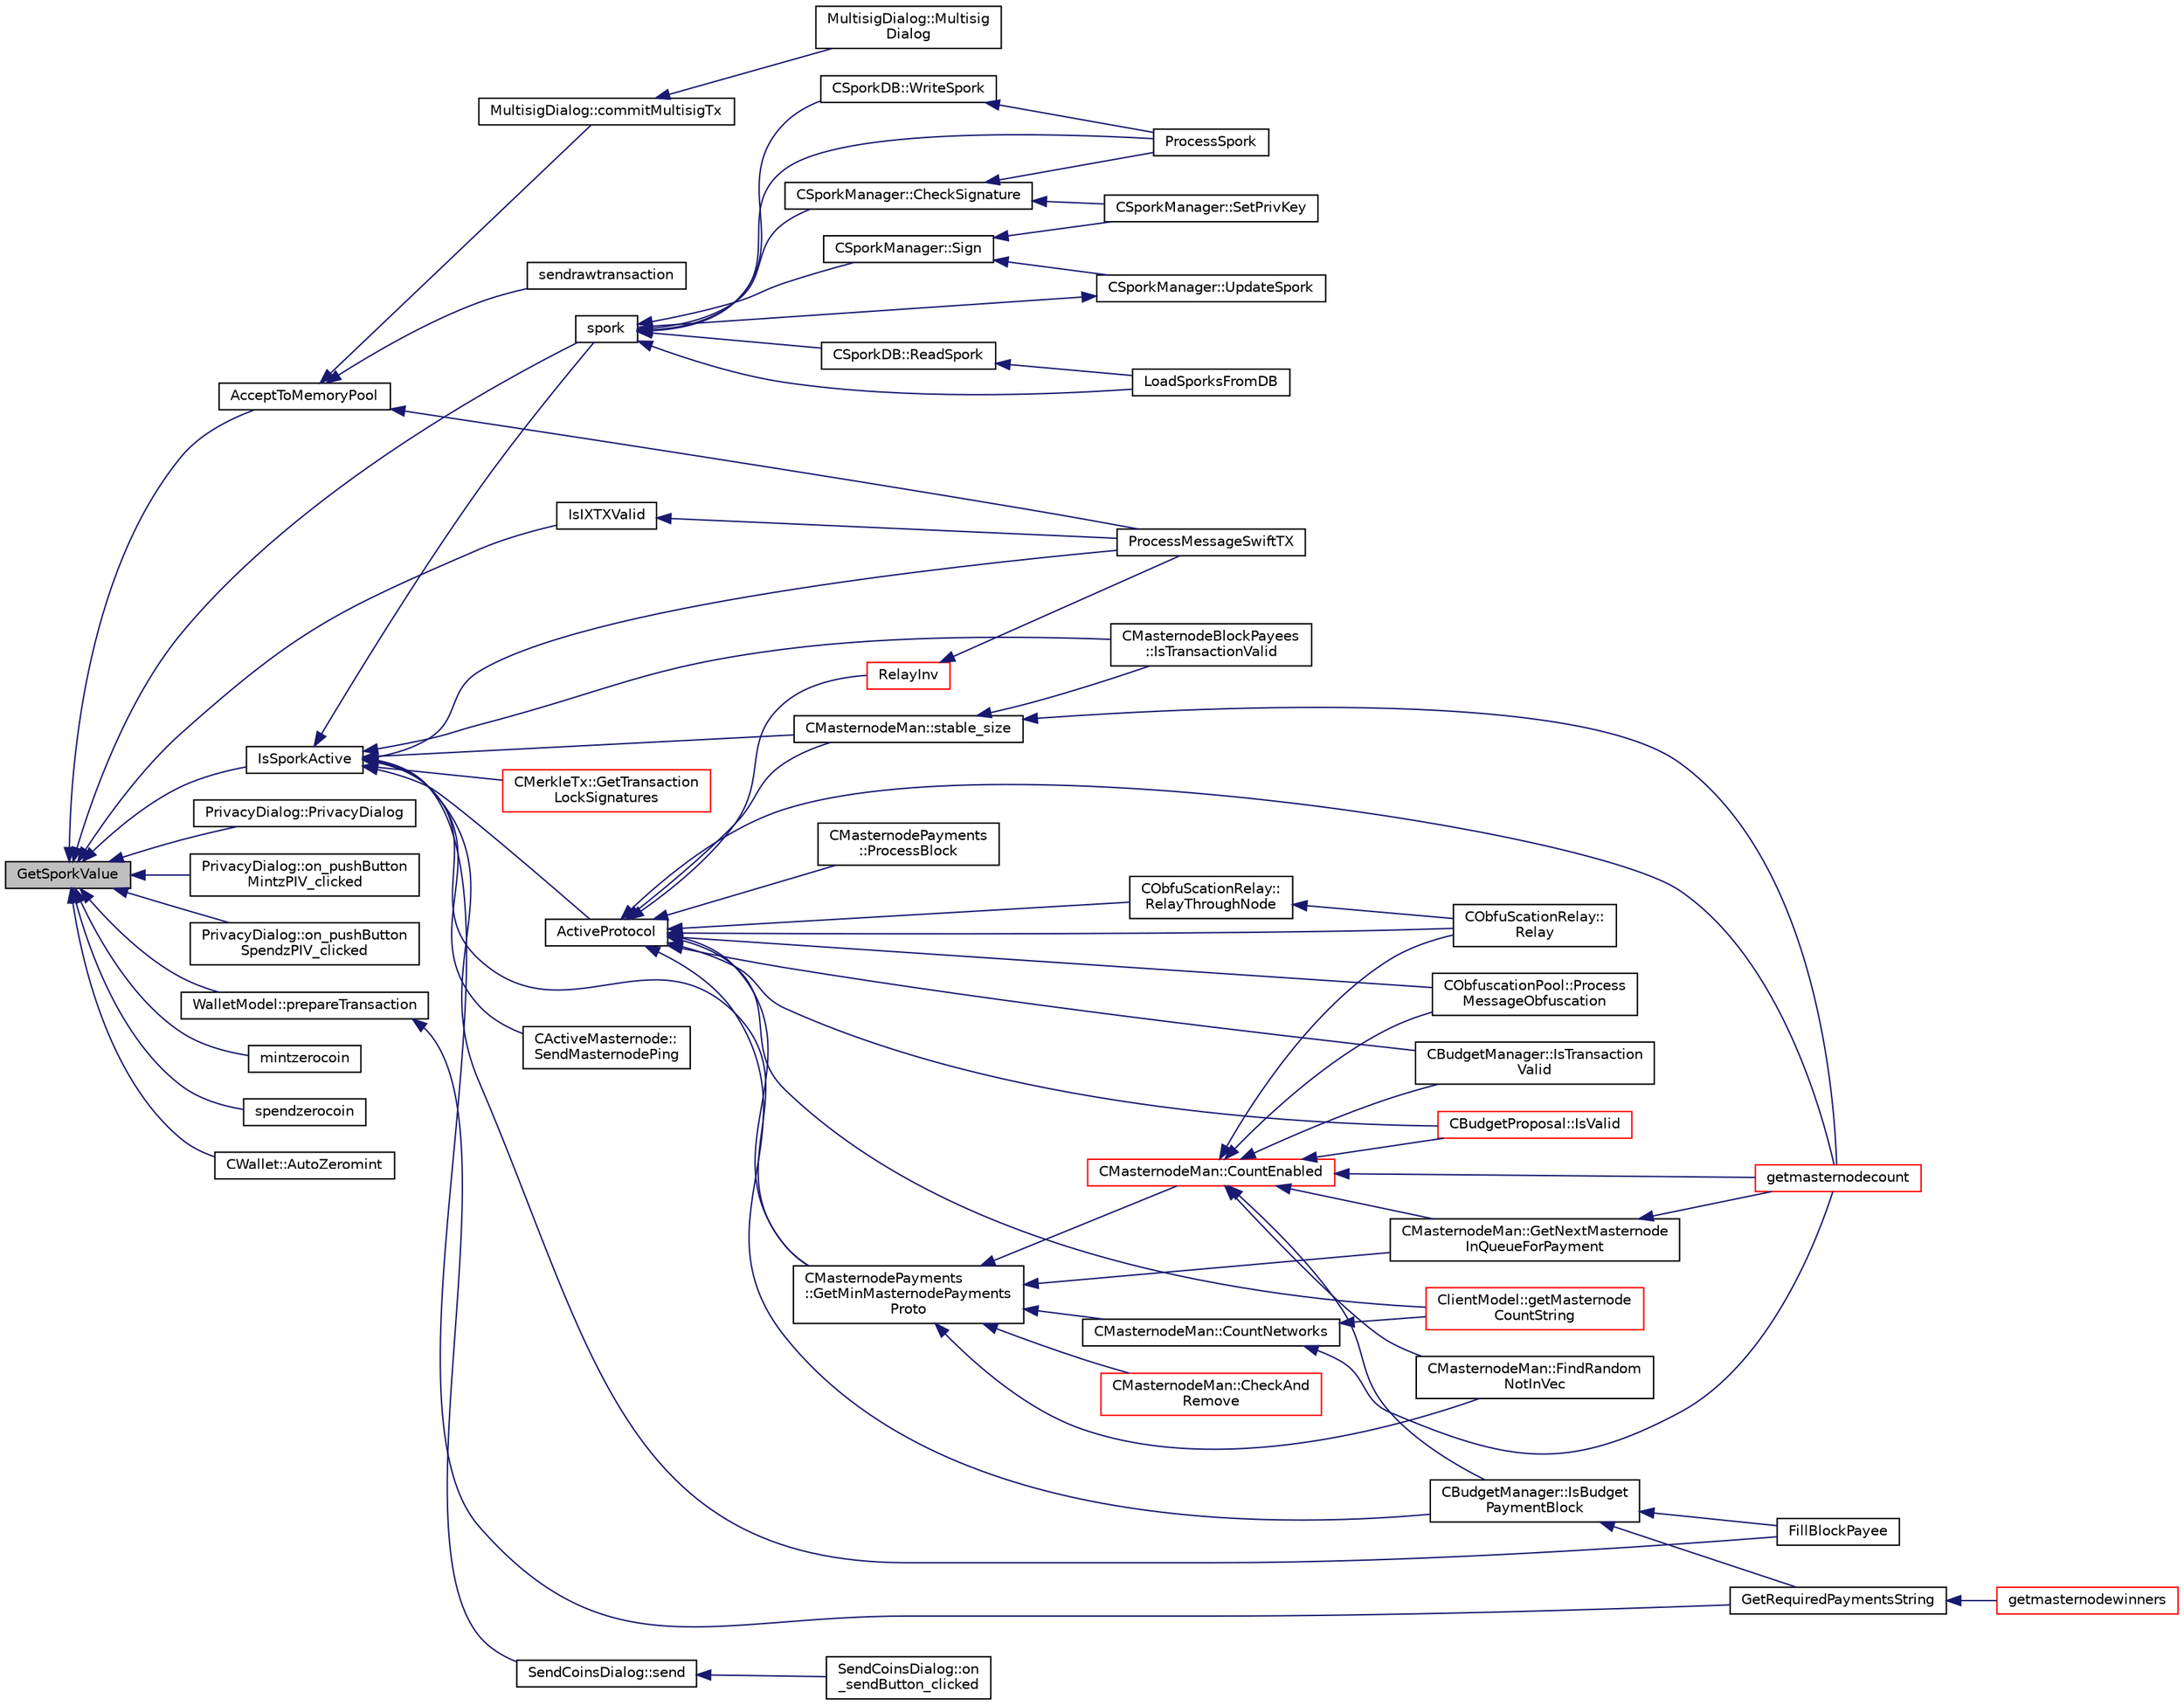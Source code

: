 digraph "GetSporkValue"
{
  edge [fontname="Helvetica",fontsize="10",labelfontname="Helvetica",labelfontsize="10"];
  node [fontname="Helvetica",fontsize="10",shape=record];
  rankdir="LR";
  Node1 [label="GetSporkValue",height=0.2,width=0.4,color="black", fillcolor="grey75", style="filled", fontcolor="black"];
  Node1 -> Node2 [dir="back",color="midnightblue",fontsize="10",style="solid",fontname="Helvetica"];
  Node2 [label="AcceptToMemoryPool",height=0.2,width=0.4,color="black", fillcolor="white", style="filled",URL="$main_8h.html#ac15fbe47fe9342a0049ca2aa1a1a5905",tooltip="(try to) add transaction to memory pool "];
  Node2 -> Node3 [dir="back",color="midnightblue",fontsize="10",style="solid",fontname="Helvetica"];
  Node3 [label="MultisigDialog::commitMultisigTx",height=0.2,width=0.4,color="black", fillcolor="white", style="filled",URL="$class_multisig_dialog.html#a4b8f46adc64493a801bffb464b7c09ea"];
  Node3 -> Node4 [dir="back",color="midnightblue",fontsize="10",style="solid",fontname="Helvetica"];
  Node4 [label="MultisigDialog::Multisig\lDialog",height=0.2,width=0.4,color="black", fillcolor="white", style="filled",URL="$class_multisig_dialog.html#af8ff2a9f6dc05a9468d955cb428c6474"];
  Node2 -> Node5 [dir="back",color="midnightblue",fontsize="10",style="solid",fontname="Helvetica"];
  Node5 [label="sendrawtransaction",height=0.2,width=0.4,color="black", fillcolor="white", style="filled",URL="$rpcrawtransaction_8cpp.html#ad5aad44f890060f42efb49acf349511e"];
  Node2 -> Node6 [dir="back",color="midnightblue",fontsize="10",style="solid",fontname="Helvetica"];
  Node6 [label="ProcessMessageSwiftTX",height=0.2,width=0.4,color="black", fillcolor="white", style="filled",URL="$swifttx_8h.html#a155e5c12fe35b2b4129c46ba9b66b06f"];
  Node1 -> Node7 [dir="back",color="midnightblue",fontsize="10",style="solid",fontname="Helvetica"];
  Node7 [label="PrivacyDialog::PrivacyDialog",height=0.2,width=0.4,color="black", fillcolor="white", style="filled",URL="$class_privacy_dialog.html#ab7308b7ed5782dfa26fb1f216385207c"];
  Node1 -> Node8 [dir="back",color="midnightblue",fontsize="10",style="solid",fontname="Helvetica"];
  Node8 [label="PrivacyDialog::on_pushButton\lMintzPIV_clicked",height=0.2,width=0.4,color="black", fillcolor="white", style="filled",URL="$class_privacy_dialog.html#a63fdbe413a827feb91e6c2f4bdaf4282"];
  Node1 -> Node9 [dir="back",color="midnightblue",fontsize="10",style="solid",fontname="Helvetica"];
  Node9 [label="PrivacyDialog::on_pushButton\lSpendzPIV_clicked",height=0.2,width=0.4,color="black", fillcolor="white", style="filled",URL="$class_privacy_dialog.html#a7b95ee43dfe2453d43df01a7fae3cc55"];
  Node1 -> Node10 [dir="back",color="midnightblue",fontsize="10",style="solid",fontname="Helvetica"];
  Node10 [label="WalletModel::prepareTransaction",height=0.2,width=0.4,color="black", fillcolor="white", style="filled",URL="$class_wallet_model.html#a8abc851901c7c7343ebfb5a8e5fc0154"];
  Node10 -> Node11 [dir="back",color="midnightblue",fontsize="10",style="solid",fontname="Helvetica"];
  Node11 [label="SendCoinsDialog::send",height=0.2,width=0.4,color="black", fillcolor="white", style="filled",URL="$class_send_coins_dialog.html#afd8d436a16ea7dba1276e8fdfdc8b2d3"];
  Node11 -> Node12 [dir="back",color="midnightblue",fontsize="10",style="solid",fontname="Helvetica"];
  Node12 [label="SendCoinsDialog::on\l_sendButton_clicked",height=0.2,width=0.4,color="black", fillcolor="white", style="filled",URL="$class_send_coins_dialog.html#a2cab7cf9ea5040b9e2189297f7d3c764"];
  Node1 -> Node13 [dir="back",color="midnightblue",fontsize="10",style="solid",fontname="Helvetica"];
  Node13 [label="spork",height=0.2,width=0.4,color="black", fillcolor="white", style="filled",URL="$rpcmisc_8cpp.html#a8dcc7f3e5749bbd1dad163b85d0abdcb"];
  Node13 -> Node14 [dir="back",color="midnightblue",fontsize="10",style="solid",fontname="Helvetica"];
  Node14 [label="LoadSporksFromDB",height=0.2,width=0.4,color="black", fillcolor="white", style="filled",URL="$spork_8h.html#a8ca9266accb6cf34f86a4f9244f22e79"];
  Node13 -> Node15 [dir="back",color="midnightblue",fontsize="10",style="solid",fontname="Helvetica"];
  Node15 [label="ProcessSpork",height=0.2,width=0.4,color="black", fillcolor="white", style="filled",URL="$spork_8h.html#a3f9c24c1f4c012152fb4422ca981610a"];
  Node13 -> Node16 [dir="back",color="midnightblue",fontsize="10",style="solid",fontname="Helvetica"];
  Node16 [label="CSporkManager::CheckSignature",height=0.2,width=0.4,color="black", fillcolor="white", style="filled",URL="$class_c_spork_manager.html#a697d8c0ce5c422ea125eee96687aa7b3"];
  Node16 -> Node15 [dir="back",color="midnightblue",fontsize="10",style="solid",fontname="Helvetica"];
  Node16 -> Node17 [dir="back",color="midnightblue",fontsize="10",style="solid",fontname="Helvetica"];
  Node17 [label="CSporkManager::SetPrivKey",height=0.2,width=0.4,color="black", fillcolor="white", style="filled",URL="$class_c_spork_manager.html#a599d088218de9d242e4dc5cb17dd310b"];
  Node13 -> Node18 [dir="back",color="midnightblue",fontsize="10",style="solid",fontname="Helvetica"];
  Node18 [label="CSporkManager::Sign",height=0.2,width=0.4,color="black", fillcolor="white", style="filled",URL="$class_c_spork_manager.html#adf1b5d40f378c4bd3a5ea31905b11f30"];
  Node18 -> Node19 [dir="back",color="midnightblue",fontsize="10",style="solid",fontname="Helvetica"];
  Node19 [label="CSporkManager::UpdateSpork",height=0.2,width=0.4,color="black", fillcolor="white", style="filled",URL="$class_c_spork_manager.html#afb7e15fe29bd548939657a20ca5feafb"];
  Node19 -> Node13 [dir="back",color="midnightblue",fontsize="10",style="solid",fontname="Helvetica"];
  Node18 -> Node17 [dir="back",color="midnightblue",fontsize="10",style="solid",fontname="Helvetica"];
  Node13 -> Node20 [dir="back",color="midnightblue",fontsize="10",style="solid",fontname="Helvetica"];
  Node20 [label="CSporkDB::WriteSpork",height=0.2,width=0.4,color="black", fillcolor="white", style="filled",URL="$class_c_spork_d_b.html#a642de787a3b991b3ce7d33125ca19828"];
  Node20 -> Node15 [dir="back",color="midnightblue",fontsize="10",style="solid",fontname="Helvetica"];
  Node13 -> Node21 [dir="back",color="midnightblue",fontsize="10",style="solid",fontname="Helvetica"];
  Node21 [label="CSporkDB::ReadSpork",height=0.2,width=0.4,color="black", fillcolor="white", style="filled",URL="$class_c_spork_d_b.html#a346e545c337070e9f7827c4eb1abcdb1"];
  Node21 -> Node14 [dir="back",color="midnightblue",fontsize="10",style="solid",fontname="Helvetica"];
  Node1 -> Node22 [dir="back",color="midnightblue",fontsize="10",style="solid",fontname="Helvetica"];
  Node22 [label="mintzerocoin",height=0.2,width=0.4,color="black", fillcolor="white", style="filled",URL="$rpcwallet_8cpp.html#a00a18945e8d1a308cdf5ac8dc663354f"];
  Node1 -> Node23 [dir="back",color="midnightblue",fontsize="10",style="solid",fontname="Helvetica"];
  Node23 [label="spendzerocoin",height=0.2,width=0.4,color="black", fillcolor="white", style="filled",URL="$rpcwallet_8cpp.html#adea64c692ec279a1a3a2c9143f264955"];
  Node1 -> Node24 [dir="back",color="midnightblue",fontsize="10",style="solid",fontname="Helvetica"];
  Node24 [label="IsSporkActive",height=0.2,width=0.4,color="black", fillcolor="white", style="filled",URL="$spork_8h.html#a3305663176e21e81c80dc951a7f8ea5e"];
  Node24 -> Node25 [dir="back",color="midnightblue",fontsize="10",style="solid",fontname="Helvetica"];
  Node25 [label="CActiveMasternode::\lSendMasternodePing",height=0.2,width=0.4,color="black", fillcolor="white", style="filled",URL="$class_c_active_masternode.html#ae30a82106f2c0b6875344e39e49393c2",tooltip="Ping Masternode. "];
  Node24 -> Node26 [dir="back",color="midnightblue",fontsize="10",style="solid",fontname="Helvetica"];
  Node26 [label="ActiveProtocol",height=0.2,width=0.4,color="black", fillcolor="white", style="filled",URL="$main_8h.html#a138f84e8c8976fe85712b695c32ee3c7",tooltip="See whether the protocol update is enforced for connected nodes. "];
  Node26 -> Node27 [dir="back",color="midnightblue",fontsize="10",style="solid",fontname="Helvetica"];
  Node27 [label="CBudgetManager::IsBudget\lPaymentBlock",height=0.2,width=0.4,color="black", fillcolor="white", style="filled",URL="$class_c_budget_manager.html#a1011c9399df614e09f77d87ebe4f7bca"];
  Node27 -> Node28 [dir="back",color="midnightblue",fontsize="10",style="solid",fontname="Helvetica"];
  Node28 [label="FillBlockPayee",height=0.2,width=0.4,color="black", fillcolor="white", style="filled",URL="$masternode-payments_8h.html#a2bd3aae33d7ebbea97792d1f1abfff03"];
  Node27 -> Node29 [dir="back",color="midnightblue",fontsize="10",style="solid",fontname="Helvetica"];
  Node29 [label="GetRequiredPaymentsString",height=0.2,width=0.4,color="black", fillcolor="white", style="filled",URL="$masternode-payments_8h.html#a7828ab0b9a1302db35b658f727b260e1"];
  Node29 -> Node30 [dir="back",color="midnightblue",fontsize="10",style="solid",fontname="Helvetica"];
  Node30 [label="getmasternodewinners",height=0.2,width=0.4,color="red", fillcolor="white", style="filled",URL="$rpcmasternode_8cpp.html#a35582999650d0aa49b5d99299ea6770f"];
  Node26 -> Node32 [dir="back",color="midnightblue",fontsize="10",style="solid",fontname="Helvetica"];
  Node32 [label="CBudgetManager::IsTransaction\lValid",height=0.2,width=0.4,color="black", fillcolor="white", style="filled",URL="$class_c_budget_manager.html#a1ad65c9d6a743371c0033abf623a291f"];
  Node26 -> Node33 [dir="back",color="midnightblue",fontsize="10",style="solid",fontname="Helvetica"];
  Node33 [label="CBudgetProposal::IsValid",height=0.2,width=0.4,color="red", fillcolor="white", style="filled",URL="$class_c_budget_proposal.html#afaa5e910085e8f0aea26aad6fa99ed2b"];
  Node26 -> Node41 [dir="back",color="midnightblue",fontsize="10",style="solid",fontname="Helvetica"];
  Node41 [label="CMasternodePayments\l::GetMinMasternodePayments\lProto",height=0.2,width=0.4,color="black", fillcolor="white", style="filled",URL="$class_c_masternode_payments.html#adb98cc9f21cf8746c0b6ac3131b85dfb"];
  Node41 -> Node42 [dir="back",color="midnightblue",fontsize="10",style="solid",fontname="Helvetica"];
  Node42 [label="CMasternodeMan::CheckAnd\lRemove",height=0.2,width=0.4,color="red", fillcolor="white", style="filled",URL="$class_c_masternode_man.html#afe98a39ce1377f9e58ea410842187b0d",tooltip="Check all Masternodes and remove inactive. "];
  Node41 -> Node44 [dir="back",color="midnightblue",fontsize="10",style="solid",fontname="Helvetica"];
  Node44 [label="CMasternodeMan::CountEnabled",height=0.2,width=0.4,color="red", fillcolor="white", style="filled",URL="$class_c_masternode_man.html#ae495279a035d7d259375ae95cbde28f4"];
  Node44 -> Node27 [dir="back",color="midnightblue",fontsize="10",style="solid",fontname="Helvetica"];
  Node44 -> Node32 [dir="back",color="midnightblue",fontsize="10",style="solid",fontname="Helvetica"];
  Node44 -> Node33 [dir="back",color="midnightblue",fontsize="10",style="solid",fontname="Helvetica"];
  Node44 -> Node47 [dir="back",color="midnightblue",fontsize="10",style="solid",fontname="Helvetica"];
  Node47 [label="CMasternodeMan::GetNextMasternode\lInQueueForPayment",height=0.2,width=0.4,color="black", fillcolor="white", style="filled",URL="$class_c_masternode_man.html#af90f3376d7f264536207b08e2fc395d8",tooltip="Find an entry in the masternode list that is next to be paid. "];
  Node47 -> Node48 [dir="back",color="midnightblue",fontsize="10",style="solid",fontname="Helvetica"];
  Node48 [label="getmasternodecount",height=0.2,width=0.4,color="red", fillcolor="white", style="filled",URL="$rpcmasternode_8cpp.html#af5cafe7e6498c3c5629dfc95bbf8d6cd"];
  Node44 -> Node49 [dir="back",color="midnightblue",fontsize="10",style="solid",fontname="Helvetica"];
  Node49 [label="CMasternodeMan::FindRandom\lNotInVec",height=0.2,width=0.4,color="black", fillcolor="white", style="filled",URL="$class_c_masternode_man.html#abfe90ee0fb23e6ff54b7801f6ddf4155",tooltip="Find a random entry. "];
  Node44 -> Node50 [dir="back",color="midnightblue",fontsize="10",style="solid",fontname="Helvetica"];
  Node50 [label="CObfuScationRelay::\lRelay",height=0.2,width=0.4,color="black", fillcolor="white", style="filled",URL="$class_c_obfu_scation_relay.html#ae3bb081dc03a7c07be2a85ca2512f581"];
  Node44 -> Node51 [dir="back",color="midnightblue",fontsize="10",style="solid",fontname="Helvetica"];
  Node51 [label="CObfuscationPool::Process\lMessageObfuscation",height=0.2,width=0.4,color="black", fillcolor="white", style="filled",URL="$class_c_obfuscation_pool.html#a9018f786df376b190c391bbf774be9d6",tooltip="Process a Obfuscation message using the Obfuscation protocol. "];
  Node44 -> Node48 [dir="back",color="midnightblue",fontsize="10",style="solid",fontname="Helvetica"];
  Node41 -> Node52 [dir="back",color="midnightblue",fontsize="10",style="solid",fontname="Helvetica"];
  Node52 [label="CMasternodeMan::CountNetworks",height=0.2,width=0.4,color="black", fillcolor="white", style="filled",URL="$class_c_masternode_man.html#ad9c856855690a334742d7044c7166a2a"];
  Node52 -> Node53 [dir="back",color="midnightblue",fontsize="10",style="solid",fontname="Helvetica"];
  Node53 [label="ClientModel::getMasternode\lCountString",height=0.2,width=0.4,color="red", fillcolor="white", style="filled",URL="$class_client_model.html#ab8dae86e417c050723fee66420a333ed"];
  Node52 -> Node48 [dir="back",color="midnightblue",fontsize="10",style="solid",fontname="Helvetica"];
  Node41 -> Node47 [dir="back",color="midnightblue",fontsize="10",style="solid",fontname="Helvetica"];
  Node41 -> Node49 [dir="back",color="midnightblue",fontsize="10",style="solid",fontname="Helvetica"];
  Node26 -> Node61 [dir="back",color="midnightblue",fontsize="10",style="solid",fontname="Helvetica"];
  Node61 [label="CMasternodePayments\l::ProcessBlock",height=0.2,width=0.4,color="black", fillcolor="white", style="filled",URL="$class_c_masternode_payments.html#aa23dfbc148f10f601e9771bfcffea441"];
  Node26 -> Node62 [dir="back",color="midnightblue",fontsize="10",style="solid",fontname="Helvetica"];
  Node62 [label="CMasternodeMan::stable_size",height=0.2,width=0.4,color="black", fillcolor="white", style="filled",URL="$class_c_masternode_man.html#a35baa3dcb49d2a8e38376747b7b44c59",tooltip="Return the number of Masternodes older than (default) 8000 seconds. "];
  Node62 -> Node63 [dir="back",color="midnightblue",fontsize="10",style="solid",fontname="Helvetica"];
  Node63 [label="CMasternodeBlockPayees\l::IsTransactionValid",height=0.2,width=0.4,color="black", fillcolor="white", style="filled",URL="$class_c_masternode_block_payees.html#a6721f357d17e653ceb93c28ffd3ae528"];
  Node62 -> Node48 [dir="back",color="midnightblue",fontsize="10",style="solid",fontname="Helvetica"];
  Node26 -> Node64 [dir="back",color="midnightblue",fontsize="10",style="solid",fontname="Helvetica"];
  Node64 [label="RelayInv",height=0.2,width=0.4,color="red", fillcolor="white", style="filled",URL="$net_8h.html#a653718509f060207d28139fa8346e64a"];
  Node64 -> Node6 [dir="back",color="midnightblue",fontsize="10",style="solid",fontname="Helvetica"];
  Node26 -> Node50 [dir="back",color="midnightblue",fontsize="10",style="solid",fontname="Helvetica"];
  Node26 -> Node82 [dir="back",color="midnightblue",fontsize="10",style="solid",fontname="Helvetica"];
  Node82 [label="CObfuScationRelay::\lRelayThroughNode",height=0.2,width=0.4,color="black", fillcolor="white", style="filled",URL="$class_c_obfu_scation_relay.html#a68272322a5123591a9f57a8ff07943f6"];
  Node82 -> Node50 [dir="back",color="midnightblue",fontsize="10",style="solid",fontname="Helvetica"];
  Node26 -> Node51 [dir="back",color="midnightblue",fontsize="10",style="solid",fontname="Helvetica"];
  Node26 -> Node53 [dir="back",color="midnightblue",fontsize="10",style="solid",fontname="Helvetica"];
  Node26 -> Node48 [dir="back",color="midnightblue",fontsize="10",style="solid",fontname="Helvetica"];
  Node24 -> Node28 [dir="back",color="midnightblue",fontsize="10",style="solid",fontname="Helvetica"];
  Node24 -> Node29 [dir="back",color="midnightblue",fontsize="10",style="solid",fontname="Helvetica"];
  Node24 -> Node41 [dir="back",color="midnightblue",fontsize="10",style="solid",fontname="Helvetica"];
  Node24 -> Node63 [dir="back",color="midnightblue",fontsize="10",style="solid",fontname="Helvetica"];
  Node24 -> Node62 [dir="back",color="midnightblue",fontsize="10",style="solid",fontname="Helvetica"];
  Node24 -> Node13 [dir="back",color="midnightblue",fontsize="10",style="solid",fontname="Helvetica"];
  Node24 -> Node6 [dir="back",color="midnightblue",fontsize="10",style="solid",fontname="Helvetica"];
  Node24 -> Node83 [dir="back",color="midnightblue",fontsize="10",style="solid",fontname="Helvetica"];
  Node83 [label="CMerkleTx::GetTransaction\lLockSignatures",height=0.2,width=0.4,color="red", fillcolor="white", style="filled",URL="$class_c_merkle_tx.html#a29ab20d0785095dba254ca1050ba6989"];
  Node1 -> Node173 [dir="back",color="midnightblue",fontsize="10",style="solid",fontname="Helvetica"];
  Node173 [label="IsIXTXValid",height=0.2,width=0.4,color="black", fillcolor="white", style="filled",URL="$swifttx_8h.html#a091b5dc50769595bb701d5f85ca475e5"];
  Node173 -> Node6 [dir="back",color="midnightblue",fontsize="10",style="solid",fontname="Helvetica"];
  Node1 -> Node174 [dir="back",color="midnightblue",fontsize="10",style="solid",fontname="Helvetica"];
  Node174 [label="CWallet::AutoZeromint",height=0.2,width=0.4,color="black", fillcolor="white", style="filled",URL="$class_c_wallet.html#aef0cf2b12b958c75d72e694e4f4dad9f"];
}
